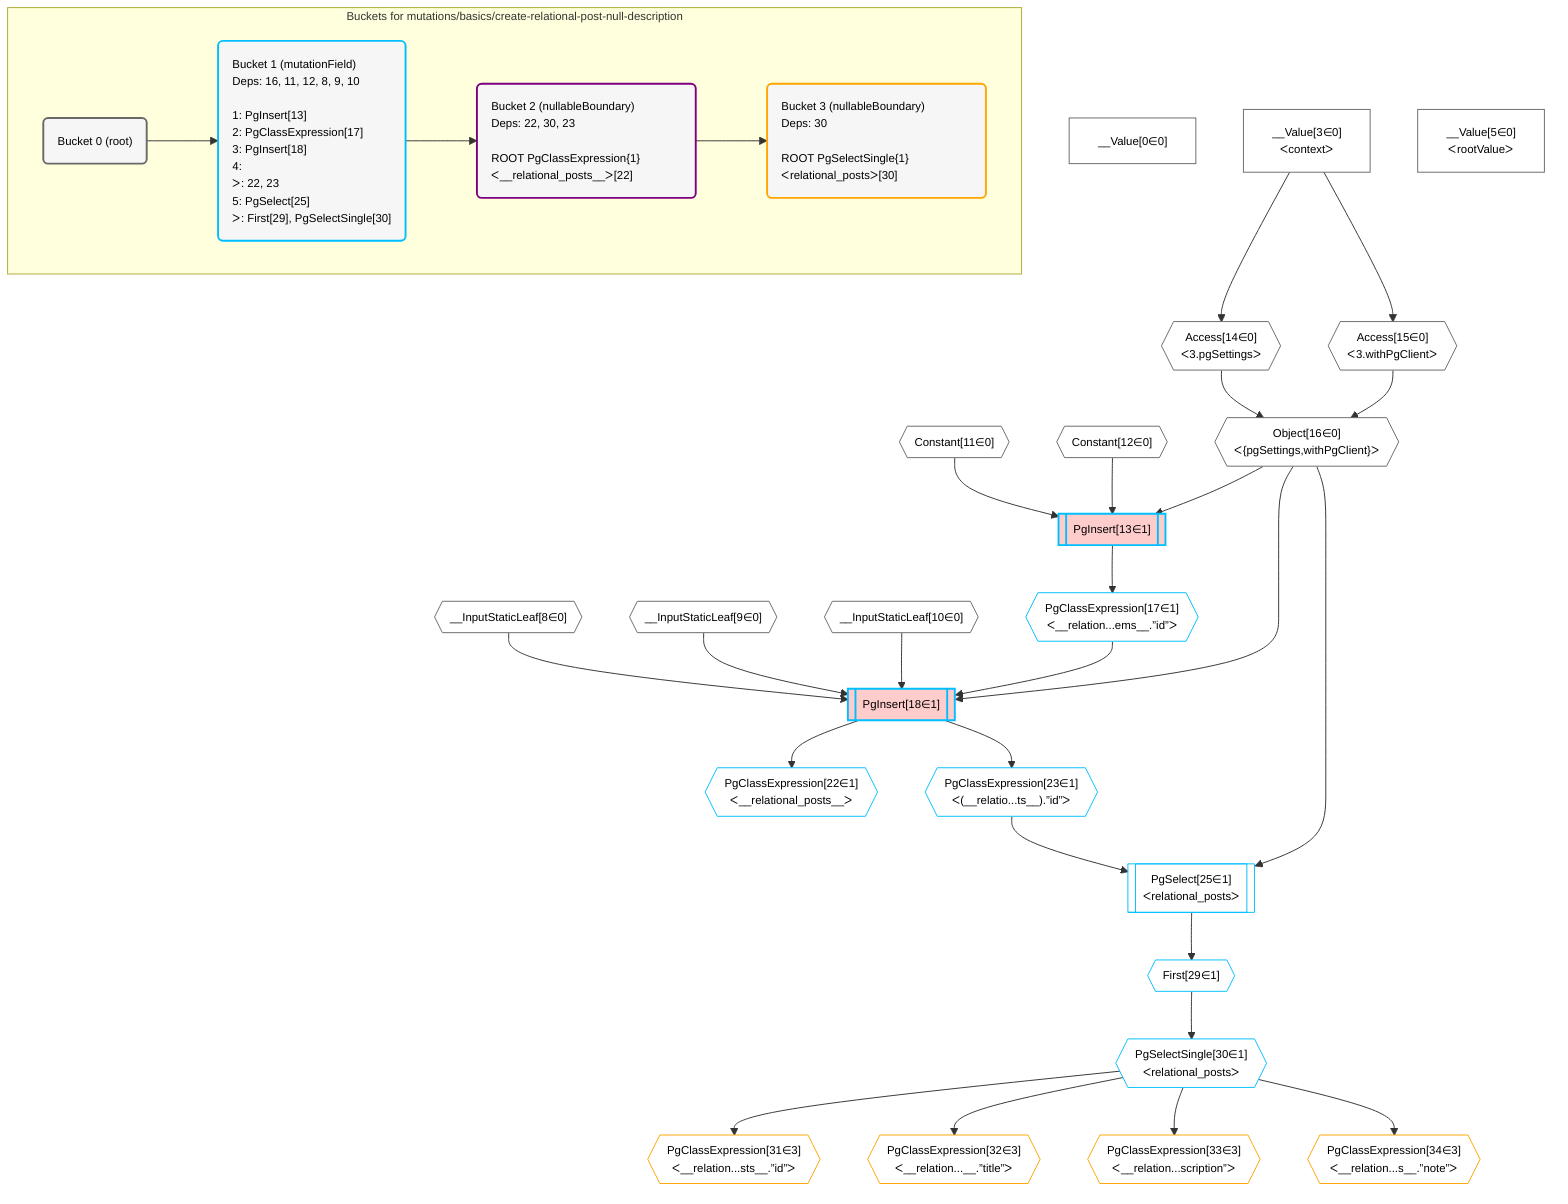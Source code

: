%%{init: {'themeVariables': { 'fontSize': '12px'}}}%%
graph TD
    classDef path fill:#eee,stroke:#000,color:#000
    classDef plan fill:#fff,stroke-width:1px,color:#000
    classDef itemplan fill:#fff,stroke-width:2px,color:#000
    classDef unbatchedplan fill:#dff,stroke-width:1px,color:#000
    classDef sideeffectplan fill:#fcc,stroke-width:2px,color:#000
    classDef bucket fill:#f6f6f6,color:#000,stroke-width:2px,text-align:left


    %% define steps
    __Value0["__Value[0∈0]"]:::plan
    __Value3["__Value[3∈0]<br />ᐸcontextᐳ"]:::plan
    __Value5["__Value[5∈0]<br />ᐸrootValueᐳ"]:::plan
    __InputStaticLeaf8{{"__InputStaticLeaf[8∈0]"}}:::plan
    __InputStaticLeaf9{{"__InputStaticLeaf[9∈0]"}}:::plan
    __InputStaticLeaf10{{"__InputStaticLeaf[10∈0]"}}:::plan
    Constant11{{"Constant[11∈0]"}}:::plan
    Constant12{{"Constant[12∈0]"}}:::plan
    Access14{{"Access[14∈0]<br />ᐸ3.pgSettingsᐳ"}}:::plan
    Access15{{"Access[15∈0]<br />ᐸ3.withPgClientᐳ"}}:::plan
    Object16{{"Object[16∈0]<br />ᐸ{pgSettings,withPgClient}ᐳ"}}:::plan
    PgInsert13[["PgInsert[13∈1]"]]:::sideeffectplan
    PgClassExpression17{{"PgClassExpression[17∈1]<br />ᐸ__relation...ems__.”id”ᐳ"}}:::plan
    PgInsert18[["PgInsert[18∈1]"]]:::sideeffectplan
    PgClassExpression22{{"PgClassExpression[22∈1]<br />ᐸ__relational_posts__ᐳ"}}:::plan
    PgClassExpression23{{"PgClassExpression[23∈1]<br />ᐸ(__relatio...ts__).”id”ᐳ"}}:::plan
    PgSelect25[["PgSelect[25∈1]<br />ᐸrelational_postsᐳ"]]:::plan
    First29{{"First[29∈1]"}}:::plan
    PgSelectSingle30{{"PgSelectSingle[30∈1]<br />ᐸrelational_postsᐳ"}}:::plan
    PgClassExpression31{{"PgClassExpression[31∈3]<br />ᐸ__relation...sts__.”id”ᐳ"}}:::plan
    PgClassExpression32{{"PgClassExpression[32∈3]<br />ᐸ__relation...__.”title”ᐳ"}}:::plan
    PgClassExpression33{{"PgClassExpression[33∈3]<br />ᐸ__relation...scription”ᐳ"}}:::plan
    PgClassExpression34{{"PgClassExpression[34∈3]<br />ᐸ__relation...s__.”note”ᐳ"}}:::plan

    %% plan dependencies
    __Value3 --> Access14
    __Value3 --> Access15
    Access14 & Access15 --> Object16
    Object16 & Constant11 & Constant12 --> PgInsert13
    PgInsert13 --> PgClassExpression17
    Object16 & PgClassExpression17 & __InputStaticLeaf8 & __InputStaticLeaf9 & __InputStaticLeaf10 --> PgInsert18
    PgInsert18 --> PgClassExpression22
    PgInsert18 --> PgClassExpression23
    Object16 & PgClassExpression23 --> PgSelect25
    PgSelect25 --> First29
    First29 --> PgSelectSingle30
    PgSelectSingle30 --> PgClassExpression31
    PgSelectSingle30 --> PgClassExpression32
    PgSelectSingle30 --> PgClassExpression33
    PgSelectSingle30 --> PgClassExpression34

    subgraph "Buckets for mutations/basics/create-relational-post-null-description"
    Bucket0("Bucket 0 (root)"):::bucket
    classDef bucket0 stroke:#696969
    class Bucket0,__Value0,__Value3,__Value5,__InputStaticLeaf8,__InputStaticLeaf9,__InputStaticLeaf10,Constant11,Constant12,Access14,Access15,Object16 bucket0
    Bucket1("Bucket 1 (mutationField)<br />Deps: 16, 11, 12, 8, 9, 10<br /><br />1: PgInsert[13]<br />2: PgClassExpression[17]<br />3: PgInsert[18]<br />4: <br />ᐳ: 22, 23<br />5: PgSelect[25]<br />ᐳ: First[29], PgSelectSingle[30]"):::bucket
    classDef bucket1 stroke:#00bfff
    class Bucket1,PgInsert13,PgClassExpression17,PgInsert18,PgClassExpression22,PgClassExpression23,PgSelect25,First29,PgSelectSingle30 bucket1
    Bucket2("Bucket 2 (nullableBoundary)<br />Deps: 22, 30, 23<br /><br />ROOT PgClassExpression{1}ᐸ__relational_posts__ᐳ[22]"):::bucket
    classDef bucket2 stroke:#7f007f
    class Bucket2 bucket2
    Bucket3("Bucket 3 (nullableBoundary)<br />Deps: 30<br /><br />ROOT PgSelectSingle{1}ᐸrelational_postsᐳ[30]"):::bucket
    classDef bucket3 stroke:#ffa500
    class Bucket3,PgClassExpression31,PgClassExpression32,PgClassExpression33,PgClassExpression34 bucket3
    Bucket0 --> Bucket1
    Bucket1 --> Bucket2
    Bucket2 --> Bucket3
    end